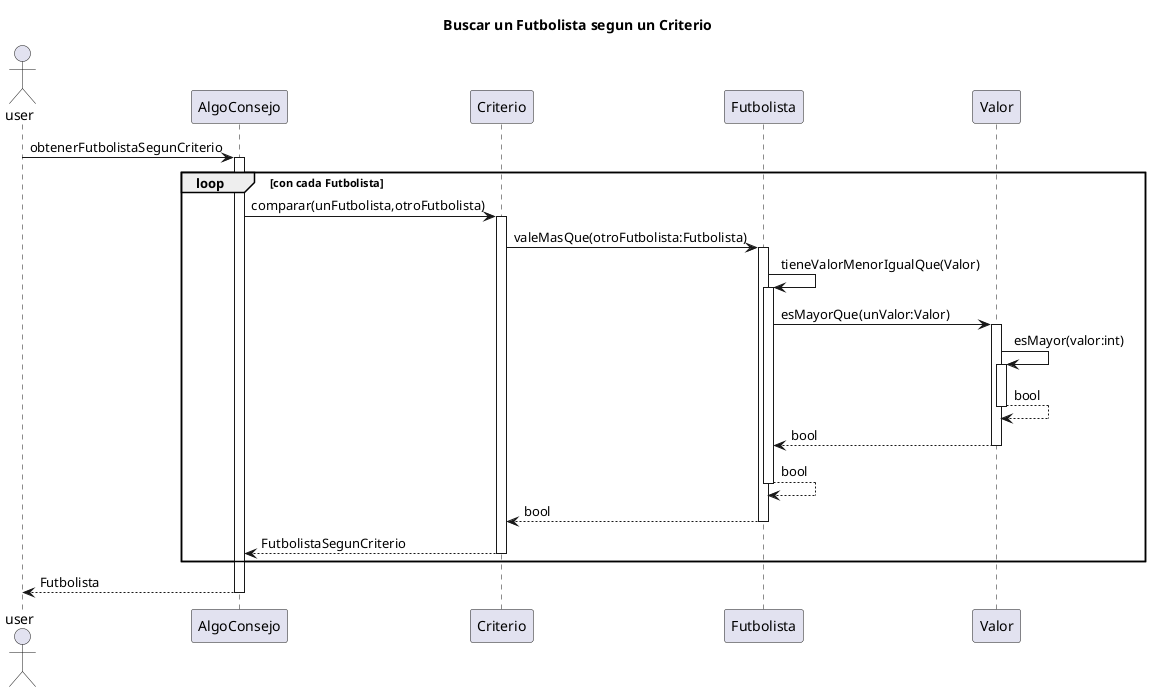 @startuml
title Buscar un Futbolista segun un Criterio

actor user 

user -> AlgoConsejo:obtenerFutbolistaSegunCriterio
activate AlgoConsejo

    loop con cada Futbolista
    
    AlgoConsejo->Criterio:comparar(unFutbolista,otroFutbolista)
    activate Criterio
        
        Criterio -> Futbolista: valeMasQue(otroFutbolista:Futbolista)
        activate Futbolista


            Futbolista -> Futbolista:tieneValorMenorIgualQue(Valor)
            activate Futbolista
                Futbolista->Valor: esMayorQue(unValor:Valor)
                    
                    activate Valor
                        Valor->Valor:esMayor(valor:int)
                        
                        
                        activate Valor
                            Valor --> Valor:bool
                        deactivate Valor

                        Valor -->Futbolista: bool
                    deactivate Valor

                Futbolista-->Futbolista:bool
            
            deactivate Futbolista

            Futbolista -->Criterio:bool


        deactivate Futbolista

        Criterio-->AlgoConsejo:FutbolistaSegunCriterio

    deactivate Criterio

    end
    AlgoConsejo--> user:Futbolista
deactivate AlgoConsejo


@enduml